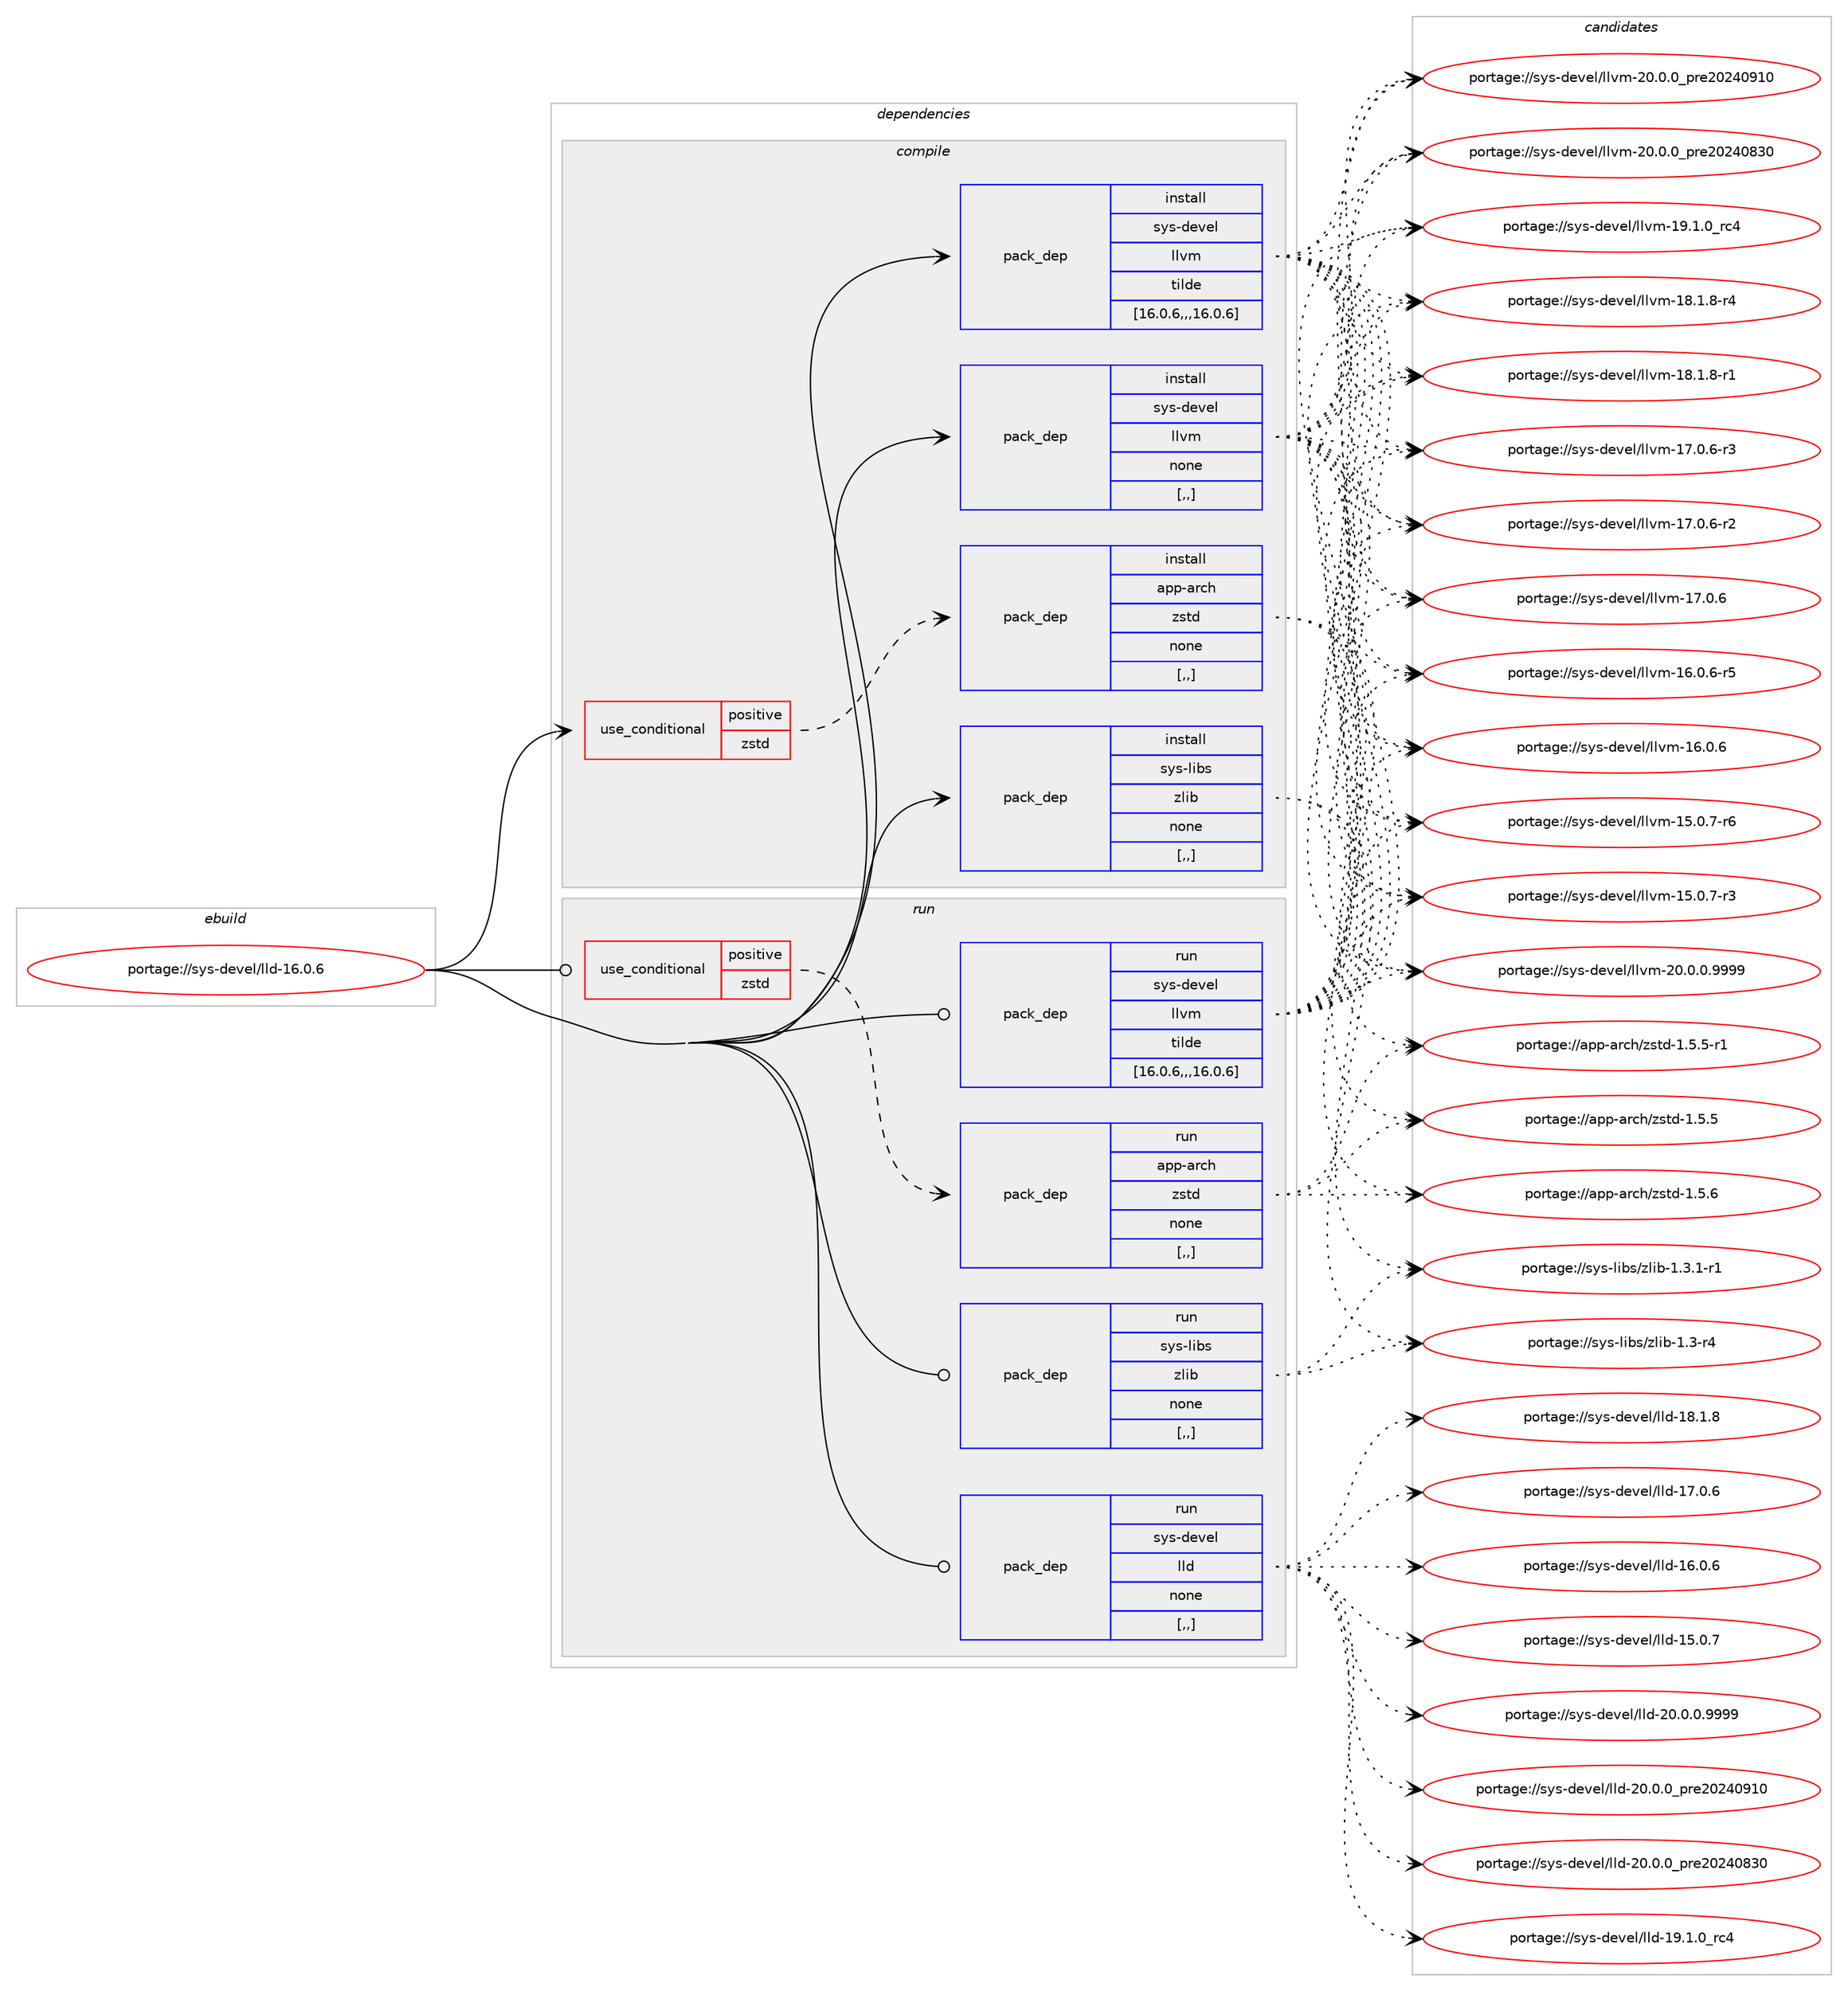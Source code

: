 digraph prolog {

# *************
# Graph options
# *************

newrank=true;
concentrate=true;
compound=true;
graph [rankdir=LR,fontname=Helvetica,fontsize=10,ranksep=1.5];#, ranksep=2.5, nodesep=0.2];
edge  [arrowhead=vee];
node  [fontname=Helvetica,fontsize=10];

# **********
# The ebuild
# **********

subgraph cluster_leftcol {
color=gray;
label=<<i>ebuild</i>>;
id [label="portage://sys-devel/lld-16.0.6", color=red, width=4, href="../sys-devel/lld-16.0.6.svg"];
}

# ****************
# The dependencies
# ****************

subgraph cluster_midcol {
color=gray;
label=<<i>dependencies</i>>;
subgraph cluster_compile {
fillcolor="#eeeeee";
style=filled;
label=<<i>compile</i>>;
subgraph cond249837 {
dependency945635 [label=<<TABLE BORDER="0" CELLBORDER="1" CELLSPACING="0" CELLPADDING="4"><TR><TD ROWSPAN="3" CELLPADDING="10">use_conditional</TD></TR><TR><TD>positive</TD></TR><TR><TD>zstd</TD></TR></TABLE>>, shape=none, color=red];
subgraph pack689104 {
dependency945636 [label=<<TABLE BORDER="0" CELLBORDER="1" CELLSPACING="0" CELLPADDING="4" WIDTH="220"><TR><TD ROWSPAN="6" CELLPADDING="30">pack_dep</TD></TR><TR><TD WIDTH="110">install</TD></TR><TR><TD>app-arch</TD></TR><TR><TD>zstd</TD></TR><TR><TD>none</TD></TR><TR><TD>[,,]</TD></TR></TABLE>>, shape=none, color=blue];
}
dependency945635:e -> dependency945636:w [weight=20,style="dashed",arrowhead="vee"];
}
id:e -> dependency945635:w [weight=20,style="solid",arrowhead="vee"];
subgraph pack689105 {
dependency945637 [label=<<TABLE BORDER="0" CELLBORDER="1" CELLSPACING="0" CELLPADDING="4" WIDTH="220"><TR><TD ROWSPAN="6" CELLPADDING="30">pack_dep</TD></TR><TR><TD WIDTH="110">install</TD></TR><TR><TD>sys-devel</TD></TR><TR><TD>llvm</TD></TR><TR><TD>tilde</TD></TR><TR><TD>[16.0.6,,,16.0.6]</TD></TR></TABLE>>, shape=none, color=blue];
}
id:e -> dependency945637:w [weight=20,style="solid",arrowhead="vee"];
subgraph pack689106 {
dependency945638 [label=<<TABLE BORDER="0" CELLBORDER="1" CELLSPACING="0" CELLPADDING="4" WIDTH="220"><TR><TD ROWSPAN="6" CELLPADDING="30">pack_dep</TD></TR><TR><TD WIDTH="110">install</TD></TR><TR><TD>sys-libs</TD></TR><TR><TD>zlib</TD></TR><TR><TD>none</TD></TR><TR><TD>[,,]</TD></TR></TABLE>>, shape=none, color=blue];
}
id:e -> dependency945638:w [weight=20,style="solid",arrowhead="vee"];
subgraph pack689107 {
dependency945639 [label=<<TABLE BORDER="0" CELLBORDER="1" CELLSPACING="0" CELLPADDING="4" WIDTH="220"><TR><TD ROWSPAN="6" CELLPADDING="30">pack_dep</TD></TR><TR><TD WIDTH="110">install</TD></TR><TR><TD>sys-devel</TD></TR><TR><TD>llvm</TD></TR><TR><TD>none</TD></TR><TR><TD>[,,]</TD></TR></TABLE>>, shape=none, color=blue];
}
id:e -> dependency945639:w [weight=20,style="solid",arrowhead="vee"];
}
subgraph cluster_compileandrun {
fillcolor="#eeeeee";
style=filled;
label=<<i>compile and run</i>>;
}
subgraph cluster_run {
fillcolor="#eeeeee";
style=filled;
label=<<i>run</i>>;
subgraph cond249838 {
dependency945640 [label=<<TABLE BORDER="0" CELLBORDER="1" CELLSPACING="0" CELLPADDING="4"><TR><TD ROWSPAN="3" CELLPADDING="10">use_conditional</TD></TR><TR><TD>positive</TD></TR><TR><TD>zstd</TD></TR></TABLE>>, shape=none, color=red];
subgraph pack689108 {
dependency945641 [label=<<TABLE BORDER="0" CELLBORDER="1" CELLSPACING="0" CELLPADDING="4" WIDTH="220"><TR><TD ROWSPAN="6" CELLPADDING="30">pack_dep</TD></TR><TR><TD WIDTH="110">run</TD></TR><TR><TD>app-arch</TD></TR><TR><TD>zstd</TD></TR><TR><TD>none</TD></TR><TR><TD>[,,]</TD></TR></TABLE>>, shape=none, color=blue];
}
dependency945640:e -> dependency945641:w [weight=20,style="dashed",arrowhead="vee"];
}
id:e -> dependency945640:w [weight=20,style="solid",arrowhead="odot"];
subgraph pack689109 {
dependency945642 [label=<<TABLE BORDER="0" CELLBORDER="1" CELLSPACING="0" CELLPADDING="4" WIDTH="220"><TR><TD ROWSPAN="6" CELLPADDING="30">pack_dep</TD></TR><TR><TD WIDTH="110">run</TD></TR><TR><TD>sys-devel</TD></TR><TR><TD>llvm</TD></TR><TR><TD>tilde</TD></TR><TR><TD>[16.0.6,,,16.0.6]</TD></TR></TABLE>>, shape=none, color=blue];
}
id:e -> dependency945642:w [weight=20,style="solid",arrowhead="odot"];
subgraph pack689110 {
dependency945643 [label=<<TABLE BORDER="0" CELLBORDER="1" CELLSPACING="0" CELLPADDING="4" WIDTH="220"><TR><TD ROWSPAN="6" CELLPADDING="30">pack_dep</TD></TR><TR><TD WIDTH="110">run</TD></TR><TR><TD>sys-libs</TD></TR><TR><TD>zlib</TD></TR><TR><TD>none</TD></TR><TR><TD>[,,]</TD></TR></TABLE>>, shape=none, color=blue];
}
id:e -> dependency945643:w [weight=20,style="solid",arrowhead="odot"];
subgraph pack689111 {
dependency945644 [label=<<TABLE BORDER="0" CELLBORDER="1" CELLSPACING="0" CELLPADDING="4" WIDTH="220"><TR><TD ROWSPAN="6" CELLPADDING="30">pack_dep</TD></TR><TR><TD WIDTH="110">run</TD></TR><TR><TD>sys-devel</TD></TR><TR><TD>lld</TD></TR><TR><TD>none</TD></TR><TR><TD>[,,]</TD></TR></TABLE>>, shape=none, color=blue];
}
id:e -> dependency945644:w [weight=20,style="solid",arrowhead="odot"];
}
}

# **************
# The candidates
# **************

subgraph cluster_choices {
rank=same;
color=gray;
label=<<i>candidates</i>>;

subgraph choice689104 {
color=black;
nodesep=1;
choice9711211245971149910447122115116100454946534654 [label="portage://app-arch/zstd-1.5.6", color=red, width=4,href="../app-arch/zstd-1.5.6.svg"];
choice97112112459711499104471221151161004549465346534511449 [label="portage://app-arch/zstd-1.5.5-r1", color=red, width=4,href="../app-arch/zstd-1.5.5-r1.svg"];
choice9711211245971149910447122115116100454946534653 [label="portage://app-arch/zstd-1.5.5", color=red, width=4,href="../app-arch/zstd-1.5.5.svg"];
dependency945636:e -> choice9711211245971149910447122115116100454946534654:w [style=dotted,weight="100"];
dependency945636:e -> choice97112112459711499104471221151161004549465346534511449:w [style=dotted,weight="100"];
dependency945636:e -> choice9711211245971149910447122115116100454946534653:w [style=dotted,weight="100"];
}
subgraph choice689105 {
color=black;
nodesep=1;
choice1151211154510010111810110847108108118109455048464846484657575757 [label="portage://sys-devel/llvm-20.0.0.9999", color=red, width=4,href="../sys-devel/llvm-20.0.0.9999.svg"];
choice115121115451001011181011084710810811810945504846484648951121141015048505248574948 [label="portage://sys-devel/llvm-20.0.0_pre20240910", color=red, width=4,href="../sys-devel/llvm-20.0.0_pre20240910.svg"];
choice115121115451001011181011084710810811810945504846484648951121141015048505248565148 [label="portage://sys-devel/llvm-20.0.0_pre20240830", color=red, width=4,href="../sys-devel/llvm-20.0.0_pre20240830.svg"];
choice115121115451001011181011084710810811810945495746494648951149952 [label="portage://sys-devel/llvm-19.1.0_rc4", color=red, width=4,href="../sys-devel/llvm-19.1.0_rc4.svg"];
choice1151211154510010111810110847108108118109454956464946564511452 [label="portage://sys-devel/llvm-18.1.8-r4", color=red, width=4,href="../sys-devel/llvm-18.1.8-r4.svg"];
choice1151211154510010111810110847108108118109454956464946564511449 [label="portage://sys-devel/llvm-18.1.8-r1", color=red, width=4,href="../sys-devel/llvm-18.1.8-r1.svg"];
choice1151211154510010111810110847108108118109454955464846544511451 [label="portage://sys-devel/llvm-17.0.6-r3", color=red, width=4,href="../sys-devel/llvm-17.0.6-r3.svg"];
choice1151211154510010111810110847108108118109454955464846544511450 [label="portage://sys-devel/llvm-17.0.6-r2", color=red, width=4,href="../sys-devel/llvm-17.0.6-r2.svg"];
choice115121115451001011181011084710810811810945495546484654 [label="portage://sys-devel/llvm-17.0.6", color=red, width=4,href="../sys-devel/llvm-17.0.6.svg"];
choice1151211154510010111810110847108108118109454954464846544511453 [label="portage://sys-devel/llvm-16.0.6-r5", color=red, width=4,href="../sys-devel/llvm-16.0.6-r5.svg"];
choice115121115451001011181011084710810811810945495446484654 [label="portage://sys-devel/llvm-16.0.6", color=red, width=4,href="../sys-devel/llvm-16.0.6.svg"];
choice1151211154510010111810110847108108118109454953464846554511454 [label="portage://sys-devel/llvm-15.0.7-r6", color=red, width=4,href="../sys-devel/llvm-15.0.7-r6.svg"];
choice1151211154510010111810110847108108118109454953464846554511451 [label="portage://sys-devel/llvm-15.0.7-r3", color=red, width=4,href="../sys-devel/llvm-15.0.7-r3.svg"];
dependency945637:e -> choice1151211154510010111810110847108108118109455048464846484657575757:w [style=dotted,weight="100"];
dependency945637:e -> choice115121115451001011181011084710810811810945504846484648951121141015048505248574948:w [style=dotted,weight="100"];
dependency945637:e -> choice115121115451001011181011084710810811810945504846484648951121141015048505248565148:w [style=dotted,weight="100"];
dependency945637:e -> choice115121115451001011181011084710810811810945495746494648951149952:w [style=dotted,weight="100"];
dependency945637:e -> choice1151211154510010111810110847108108118109454956464946564511452:w [style=dotted,weight="100"];
dependency945637:e -> choice1151211154510010111810110847108108118109454956464946564511449:w [style=dotted,weight="100"];
dependency945637:e -> choice1151211154510010111810110847108108118109454955464846544511451:w [style=dotted,weight="100"];
dependency945637:e -> choice1151211154510010111810110847108108118109454955464846544511450:w [style=dotted,weight="100"];
dependency945637:e -> choice115121115451001011181011084710810811810945495546484654:w [style=dotted,weight="100"];
dependency945637:e -> choice1151211154510010111810110847108108118109454954464846544511453:w [style=dotted,weight="100"];
dependency945637:e -> choice115121115451001011181011084710810811810945495446484654:w [style=dotted,weight="100"];
dependency945637:e -> choice1151211154510010111810110847108108118109454953464846554511454:w [style=dotted,weight="100"];
dependency945637:e -> choice1151211154510010111810110847108108118109454953464846554511451:w [style=dotted,weight="100"];
}
subgraph choice689106 {
color=black;
nodesep=1;
choice115121115451081059811547122108105984549465146494511449 [label="portage://sys-libs/zlib-1.3.1-r1", color=red, width=4,href="../sys-libs/zlib-1.3.1-r1.svg"];
choice11512111545108105981154712210810598454946514511452 [label="portage://sys-libs/zlib-1.3-r4", color=red, width=4,href="../sys-libs/zlib-1.3-r4.svg"];
dependency945638:e -> choice115121115451081059811547122108105984549465146494511449:w [style=dotted,weight="100"];
dependency945638:e -> choice11512111545108105981154712210810598454946514511452:w [style=dotted,weight="100"];
}
subgraph choice689107 {
color=black;
nodesep=1;
choice1151211154510010111810110847108108118109455048464846484657575757 [label="portage://sys-devel/llvm-20.0.0.9999", color=red, width=4,href="../sys-devel/llvm-20.0.0.9999.svg"];
choice115121115451001011181011084710810811810945504846484648951121141015048505248574948 [label="portage://sys-devel/llvm-20.0.0_pre20240910", color=red, width=4,href="../sys-devel/llvm-20.0.0_pre20240910.svg"];
choice115121115451001011181011084710810811810945504846484648951121141015048505248565148 [label="portage://sys-devel/llvm-20.0.0_pre20240830", color=red, width=4,href="../sys-devel/llvm-20.0.0_pre20240830.svg"];
choice115121115451001011181011084710810811810945495746494648951149952 [label="portage://sys-devel/llvm-19.1.0_rc4", color=red, width=4,href="../sys-devel/llvm-19.1.0_rc4.svg"];
choice1151211154510010111810110847108108118109454956464946564511452 [label="portage://sys-devel/llvm-18.1.8-r4", color=red, width=4,href="../sys-devel/llvm-18.1.8-r4.svg"];
choice1151211154510010111810110847108108118109454956464946564511449 [label="portage://sys-devel/llvm-18.1.8-r1", color=red, width=4,href="../sys-devel/llvm-18.1.8-r1.svg"];
choice1151211154510010111810110847108108118109454955464846544511451 [label="portage://sys-devel/llvm-17.0.6-r3", color=red, width=4,href="../sys-devel/llvm-17.0.6-r3.svg"];
choice1151211154510010111810110847108108118109454955464846544511450 [label="portage://sys-devel/llvm-17.0.6-r2", color=red, width=4,href="../sys-devel/llvm-17.0.6-r2.svg"];
choice115121115451001011181011084710810811810945495546484654 [label="portage://sys-devel/llvm-17.0.6", color=red, width=4,href="../sys-devel/llvm-17.0.6.svg"];
choice1151211154510010111810110847108108118109454954464846544511453 [label="portage://sys-devel/llvm-16.0.6-r5", color=red, width=4,href="../sys-devel/llvm-16.0.6-r5.svg"];
choice115121115451001011181011084710810811810945495446484654 [label="portage://sys-devel/llvm-16.0.6", color=red, width=4,href="../sys-devel/llvm-16.0.6.svg"];
choice1151211154510010111810110847108108118109454953464846554511454 [label="portage://sys-devel/llvm-15.0.7-r6", color=red, width=4,href="../sys-devel/llvm-15.0.7-r6.svg"];
choice1151211154510010111810110847108108118109454953464846554511451 [label="portage://sys-devel/llvm-15.0.7-r3", color=red, width=4,href="../sys-devel/llvm-15.0.7-r3.svg"];
dependency945639:e -> choice1151211154510010111810110847108108118109455048464846484657575757:w [style=dotted,weight="100"];
dependency945639:e -> choice115121115451001011181011084710810811810945504846484648951121141015048505248574948:w [style=dotted,weight="100"];
dependency945639:e -> choice115121115451001011181011084710810811810945504846484648951121141015048505248565148:w [style=dotted,weight="100"];
dependency945639:e -> choice115121115451001011181011084710810811810945495746494648951149952:w [style=dotted,weight="100"];
dependency945639:e -> choice1151211154510010111810110847108108118109454956464946564511452:w [style=dotted,weight="100"];
dependency945639:e -> choice1151211154510010111810110847108108118109454956464946564511449:w [style=dotted,weight="100"];
dependency945639:e -> choice1151211154510010111810110847108108118109454955464846544511451:w [style=dotted,weight="100"];
dependency945639:e -> choice1151211154510010111810110847108108118109454955464846544511450:w [style=dotted,weight="100"];
dependency945639:e -> choice115121115451001011181011084710810811810945495546484654:w [style=dotted,weight="100"];
dependency945639:e -> choice1151211154510010111810110847108108118109454954464846544511453:w [style=dotted,weight="100"];
dependency945639:e -> choice115121115451001011181011084710810811810945495446484654:w [style=dotted,weight="100"];
dependency945639:e -> choice1151211154510010111810110847108108118109454953464846554511454:w [style=dotted,weight="100"];
dependency945639:e -> choice1151211154510010111810110847108108118109454953464846554511451:w [style=dotted,weight="100"];
}
subgraph choice689108 {
color=black;
nodesep=1;
choice9711211245971149910447122115116100454946534654 [label="portage://app-arch/zstd-1.5.6", color=red, width=4,href="../app-arch/zstd-1.5.6.svg"];
choice97112112459711499104471221151161004549465346534511449 [label="portage://app-arch/zstd-1.5.5-r1", color=red, width=4,href="../app-arch/zstd-1.5.5-r1.svg"];
choice9711211245971149910447122115116100454946534653 [label="portage://app-arch/zstd-1.5.5", color=red, width=4,href="../app-arch/zstd-1.5.5.svg"];
dependency945641:e -> choice9711211245971149910447122115116100454946534654:w [style=dotted,weight="100"];
dependency945641:e -> choice97112112459711499104471221151161004549465346534511449:w [style=dotted,weight="100"];
dependency945641:e -> choice9711211245971149910447122115116100454946534653:w [style=dotted,weight="100"];
}
subgraph choice689109 {
color=black;
nodesep=1;
choice1151211154510010111810110847108108118109455048464846484657575757 [label="portage://sys-devel/llvm-20.0.0.9999", color=red, width=4,href="../sys-devel/llvm-20.0.0.9999.svg"];
choice115121115451001011181011084710810811810945504846484648951121141015048505248574948 [label="portage://sys-devel/llvm-20.0.0_pre20240910", color=red, width=4,href="../sys-devel/llvm-20.0.0_pre20240910.svg"];
choice115121115451001011181011084710810811810945504846484648951121141015048505248565148 [label="portage://sys-devel/llvm-20.0.0_pre20240830", color=red, width=4,href="../sys-devel/llvm-20.0.0_pre20240830.svg"];
choice115121115451001011181011084710810811810945495746494648951149952 [label="portage://sys-devel/llvm-19.1.0_rc4", color=red, width=4,href="../sys-devel/llvm-19.1.0_rc4.svg"];
choice1151211154510010111810110847108108118109454956464946564511452 [label="portage://sys-devel/llvm-18.1.8-r4", color=red, width=4,href="../sys-devel/llvm-18.1.8-r4.svg"];
choice1151211154510010111810110847108108118109454956464946564511449 [label="portage://sys-devel/llvm-18.1.8-r1", color=red, width=4,href="../sys-devel/llvm-18.1.8-r1.svg"];
choice1151211154510010111810110847108108118109454955464846544511451 [label="portage://sys-devel/llvm-17.0.6-r3", color=red, width=4,href="../sys-devel/llvm-17.0.6-r3.svg"];
choice1151211154510010111810110847108108118109454955464846544511450 [label="portage://sys-devel/llvm-17.0.6-r2", color=red, width=4,href="../sys-devel/llvm-17.0.6-r2.svg"];
choice115121115451001011181011084710810811810945495546484654 [label="portage://sys-devel/llvm-17.0.6", color=red, width=4,href="../sys-devel/llvm-17.0.6.svg"];
choice1151211154510010111810110847108108118109454954464846544511453 [label="portage://sys-devel/llvm-16.0.6-r5", color=red, width=4,href="../sys-devel/llvm-16.0.6-r5.svg"];
choice115121115451001011181011084710810811810945495446484654 [label="portage://sys-devel/llvm-16.0.6", color=red, width=4,href="../sys-devel/llvm-16.0.6.svg"];
choice1151211154510010111810110847108108118109454953464846554511454 [label="portage://sys-devel/llvm-15.0.7-r6", color=red, width=4,href="../sys-devel/llvm-15.0.7-r6.svg"];
choice1151211154510010111810110847108108118109454953464846554511451 [label="portage://sys-devel/llvm-15.0.7-r3", color=red, width=4,href="../sys-devel/llvm-15.0.7-r3.svg"];
dependency945642:e -> choice1151211154510010111810110847108108118109455048464846484657575757:w [style=dotted,weight="100"];
dependency945642:e -> choice115121115451001011181011084710810811810945504846484648951121141015048505248574948:w [style=dotted,weight="100"];
dependency945642:e -> choice115121115451001011181011084710810811810945504846484648951121141015048505248565148:w [style=dotted,weight="100"];
dependency945642:e -> choice115121115451001011181011084710810811810945495746494648951149952:w [style=dotted,weight="100"];
dependency945642:e -> choice1151211154510010111810110847108108118109454956464946564511452:w [style=dotted,weight="100"];
dependency945642:e -> choice1151211154510010111810110847108108118109454956464946564511449:w [style=dotted,weight="100"];
dependency945642:e -> choice1151211154510010111810110847108108118109454955464846544511451:w [style=dotted,weight="100"];
dependency945642:e -> choice1151211154510010111810110847108108118109454955464846544511450:w [style=dotted,weight="100"];
dependency945642:e -> choice115121115451001011181011084710810811810945495546484654:w [style=dotted,weight="100"];
dependency945642:e -> choice1151211154510010111810110847108108118109454954464846544511453:w [style=dotted,weight="100"];
dependency945642:e -> choice115121115451001011181011084710810811810945495446484654:w [style=dotted,weight="100"];
dependency945642:e -> choice1151211154510010111810110847108108118109454953464846554511454:w [style=dotted,weight="100"];
dependency945642:e -> choice1151211154510010111810110847108108118109454953464846554511451:w [style=dotted,weight="100"];
}
subgraph choice689110 {
color=black;
nodesep=1;
choice115121115451081059811547122108105984549465146494511449 [label="portage://sys-libs/zlib-1.3.1-r1", color=red, width=4,href="../sys-libs/zlib-1.3.1-r1.svg"];
choice11512111545108105981154712210810598454946514511452 [label="portage://sys-libs/zlib-1.3-r4", color=red, width=4,href="../sys-libs/zlib-1.3-r4.svg"];
dependency945643:e -> choice115121115451081059811547122108105984549465146494511449:w [style=dotted,weight="100"];
dependency945643:e -> choice11512111545108105981154712210810598454946514511452:w [style=dotted,weight="100"];
}
subgraph choice689111 {
color=black;
nodesep=1;
choice1151211154510010111810110847108108100455048464846484657575757 [label="portage://sys-devel/lld-20.0.0.9999", color=red, width=4,href="../sys-devel/lld-20.0.0.9999.svg"];
choice115121115451001011181011084710810810045504846484648951121141015048505248574948 [label="portage://sys-devel/lld-20.0.0_pre20240910", color=red, width=4,href="../sys-devel/lld-20.0.0_pre20240910.svg"];
choice115121115451001011181011084710810810045504846484648951121141015048505248565148 [label="portage://sys-devel/lld-20.0.0_pre20240830", color=red, width=4,href="../sys-devel/lld-20.0.0_pre20240830.svg"];
choice115121115451001011181011084710810810045495746494648951149952 [label="portage://sys-devel/lld-19.1.0_rc4", color=red, width=4,href="../sys-devel/lld-19.1.0_rc4.svg"];
choice115121115451001011181011084710810810045495646494656 [label="portage://sys-devel/lld-18.1.8", color=red, width=4,href="../sys-devel/lld-18.1.8.svg"];
choice115121115451001011181011084710810810045495546484654 [label="portage://sys-devel/lld-17.0.6", color=red, width=4,href="../sys-devel/lld-17.0.6.svg"];
choice115121115451001011181011084710810810045495446484654 [label="portage://sys-devel/lld-16.0.6", color=red, width=4,href="../sys-devel/lld-16.0.6.svg"];
choice115121115451001011181011084710810810045495346484655 [label="portage://sys-devel/lld-15.0.7", color=red, width=4,href="../sys-devel/lld-15.0.7.svg"];
dependency945644:e -> choice1151211154510010111810110847108108100455048464846484657575757:w [style=dotted,weight="100"];
dependency945644:e -> choice115121115451001011181011084710810810045504846484648951121141015048505248574948:w [style=dotted,weight="100"];
dependency945644:e -> choice115121115451001011181011084710810810045504846484648951121141015048505248565148:w [style=dotted,weight="100"];
dependency945644:e -> choice115121115451001011181011084710810810045495746494648951149952:w [style=dotted,weight="100"];
dependency945644:e -> choice115121115451001011181011084710810810045495646494656:w [style=dotted,weight="100"];
dependency945644:e -> choice115121115451001011181011084710810810045495546484654:w [style=dotted,weight="100"];
dependency945644:e -> choice115121115451001011181011084710810810045495446484654:w [style=dotted,weight="100"];
dependency945644:e -> choice115121115451001011181011084710810810045495346484655:w [style=dotted,weight="100"];
}
}

}
